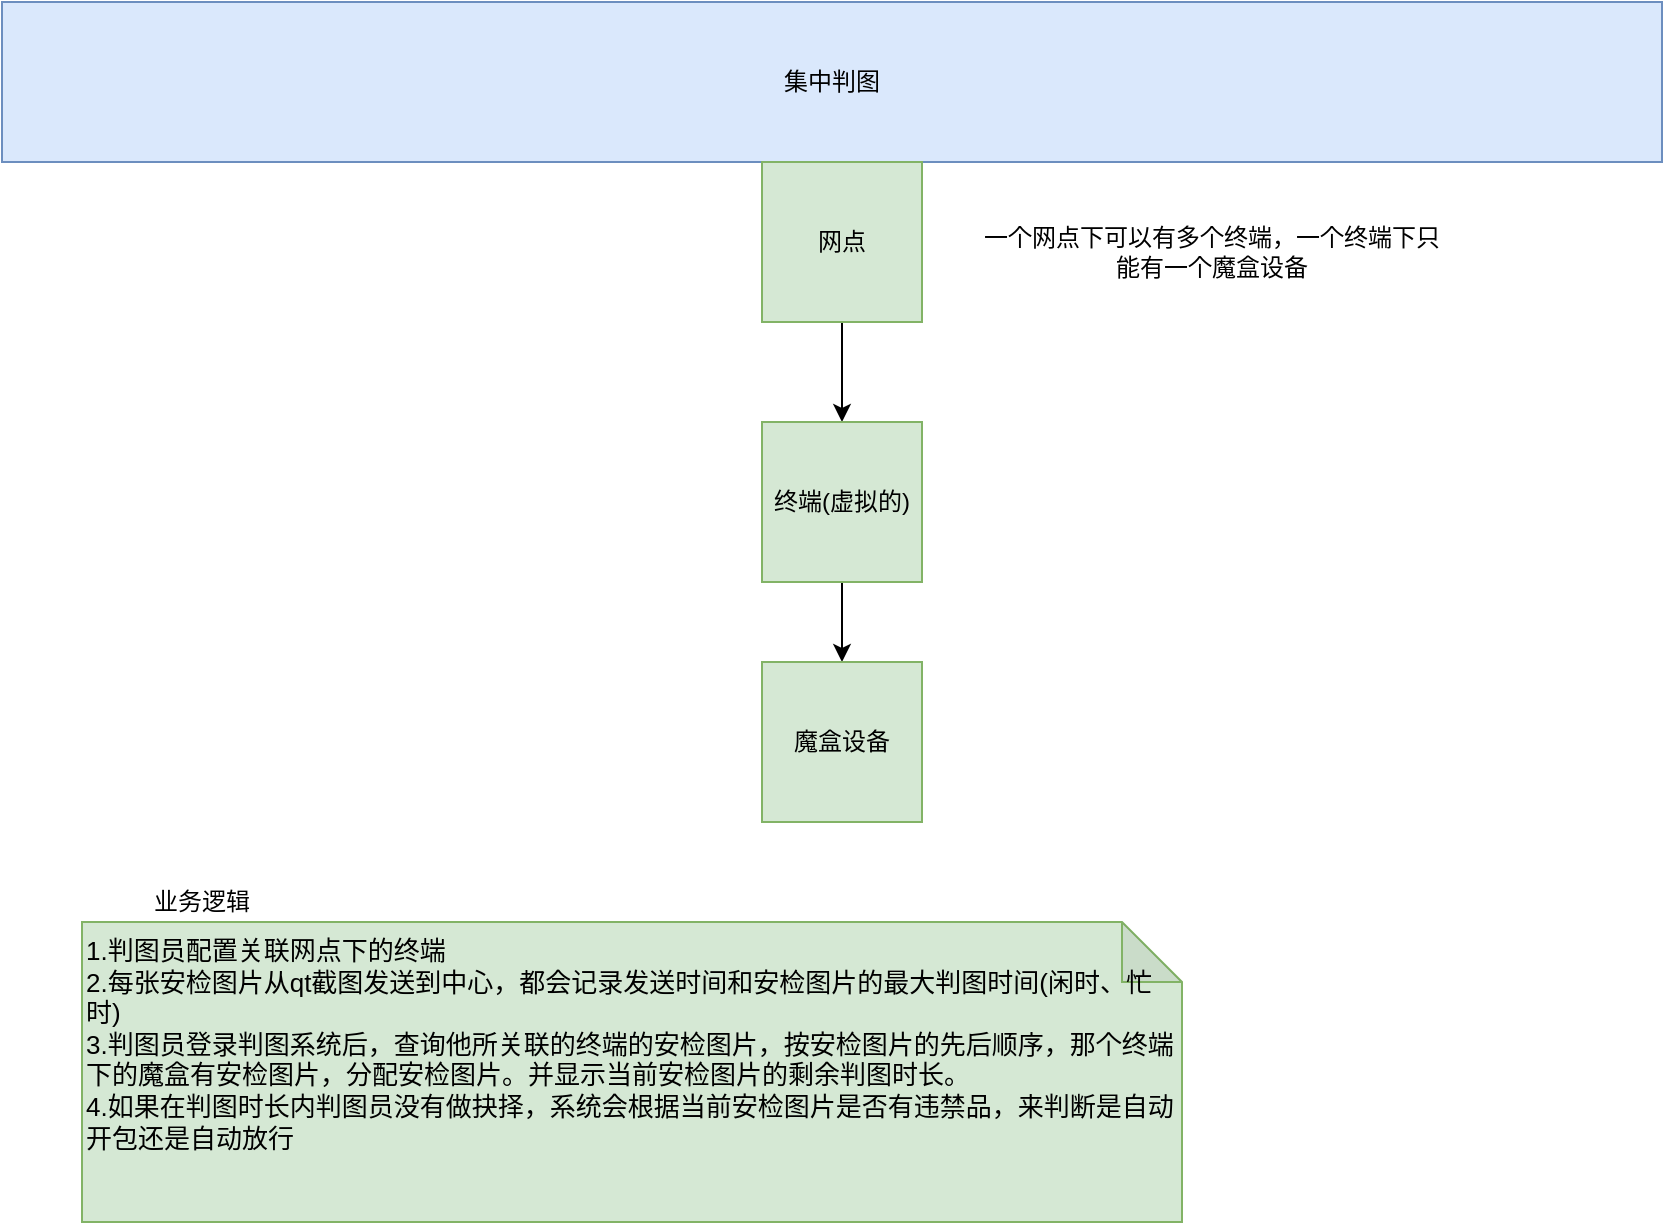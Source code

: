 <mxfile version="14.6.3" type="github">
  <diagram id="3sjMEVS1-rRHx-kxgJhf" name="第 1 页">
    <mxGraphModel dx="1038" dy="548" grid="1" gridSize="10" guides="1" tooltips="1" connect="1" arrows="1" fold="1" page="1" pageScale="1" pageWidth="827" pageHeight="1169" math="0" shadow="0">
      <root>
        <mxCell id="0" />
        <mxCell id="1" parent="0" />
        <mxCell id="JF2SadbLt-7BNZYVcp9J-1" value="集中判图" style="rounded=0;whiteSpace=wrap;html=1;fillColor=#dae8fc;strokeColor=#6c8ebf;" vertex="1" parent="1">
          <mxGeometry width="830" height="80" as="geometry" />
        </mxCell>
        <mxCell id="JF2SadbLt-7BNZYVcp9J-2" value="" style="edgeStyle=orthogonalEdgeStyle;rounded=0;orthogonalLoop=1;jettySize=auto;html=1;" edge="1" parent="1" source="JF2SadbLt-7BNZYVcp9J-3" target="JF2SadbLt-7BNZYVcp9J-5">
          <mxGeometry relative="1" as="geometry" />
        </mxCell>
        <mxCell id="JF2SadbLt-7BNZYVcp9J-3" value="网点" style="whiteSpace=wrap;html=1;aspect=fixed;fillColor=#d5e8d4;strokeColor=#82b366;" vertex="1" parent="1">
          <mxGeometry x="380" y="80" width="80" height="80" as="geometry" />
        </mxCell>
        <mxCell id="JF2SadbLt-7BNZYVcp9J-4" value="" style="edgeStyle=orthogonalEdgeStyle;rounded=0;orthogonalLoop=1;jettySize=auto;html=1;" edge="1" parent="1" source="JF2SadbLt-7BNZYVcp9J-5" target="JF2SadbLt-7BNZYVcp9J-6">
          <mxGeometry relative="1" as="geometry" />
        </mxCell>
        <mxCell id="JF2SadbLt-7BNZYVcp9J-5" value="终端(虚拟的)" style="whiteSpace=wrap;html=1;aspect=fixed;fillColor=#d5e8d4;strokeColor=#82b366;" vertex="1" parent="1">
          <mxGeometry x="380" y="210" width="80" height="80" as="geometry" />
        </mxCell>
        <mxCell id="JF2SadbLt-7BNZYVcp9J-6" value="魔盒设备" style="whiteSpace=wrap;html=1;aspect=fixed;fillColor=#d5e8d4;strokeColor=#82b366;" vertex="1" parent="1">
          <mxGeometry x="380" y="330" width="80" height="80" as="geometry" />
        </mxCell>
        <mxCell id="JF2SadbLt-7BNZYVcp9J-7" value="一个网点下可以有多个终端，一个终端下只能有一个魔盒设备" style="text;html=1;strokeColor=none;fillColor=none;align=center;verticalAlign=middle;whiteSpace=wrap;rounded=0;" vertex="1" parent="1">
          <mxGeometry x="490" y="110" width="230" height="30" as="geometry" />
        </mxCell>
        <mxCell id="JF2SadbLt-7BNZYVcp9J-8" value="业务逻辑" style="text;html=1;strokeColor=none;fillColor=none;align=center;verticalAlign=middle;whiteSpace=wrap;rounded=0;" vertex="1" parent="1">
          <mxGeometry x="40" y="440" width="120" height="20" as="geometry" />
        </mxCell>
        <mxCell id="JF2SadbLt-7BNZYVcp9J-9" value="1.判图员配置关联网点下的终端&lt;br style=&quot;font-size: 13px&quot;&gt;2.每张安检图片从qt截图发送到中心，都会记录发送时间和安检图片的最大判图时间(闲时、忙时)&lt;br style=&quot;font-size: 13px&quot;&gt;3.判图员登录判图系统后，查询他所关联的终端的安检图片，按安检图片的先后顺序，那个终端下的魔盒有安检图片，分配安检图片。并显示当前安检图片的剩余判图时长。&lt;br style=&quot;font-size: 13px&quot;&gt;4.如果在判图时长内判图员没有做抉择，系统会根据当前安检图片是否有违禁品，来判断是自动开包还是自动放行" style="shape=note;whiteSpace=wrap;html=1;backgroundOutline=1;darkOpacity=0.05;align=left;verticalAlign=top;fontSize=13;fillColor=#d5e8d4;strokeColor=#82b366;" vertex="1" parent="1">
          <mxGeometry x="40" y="460" width="550" height="150" as="geometry" />
        </mxCell>
      </root>
    </mxGraphModel>
  </diagram>
</mxfile>
